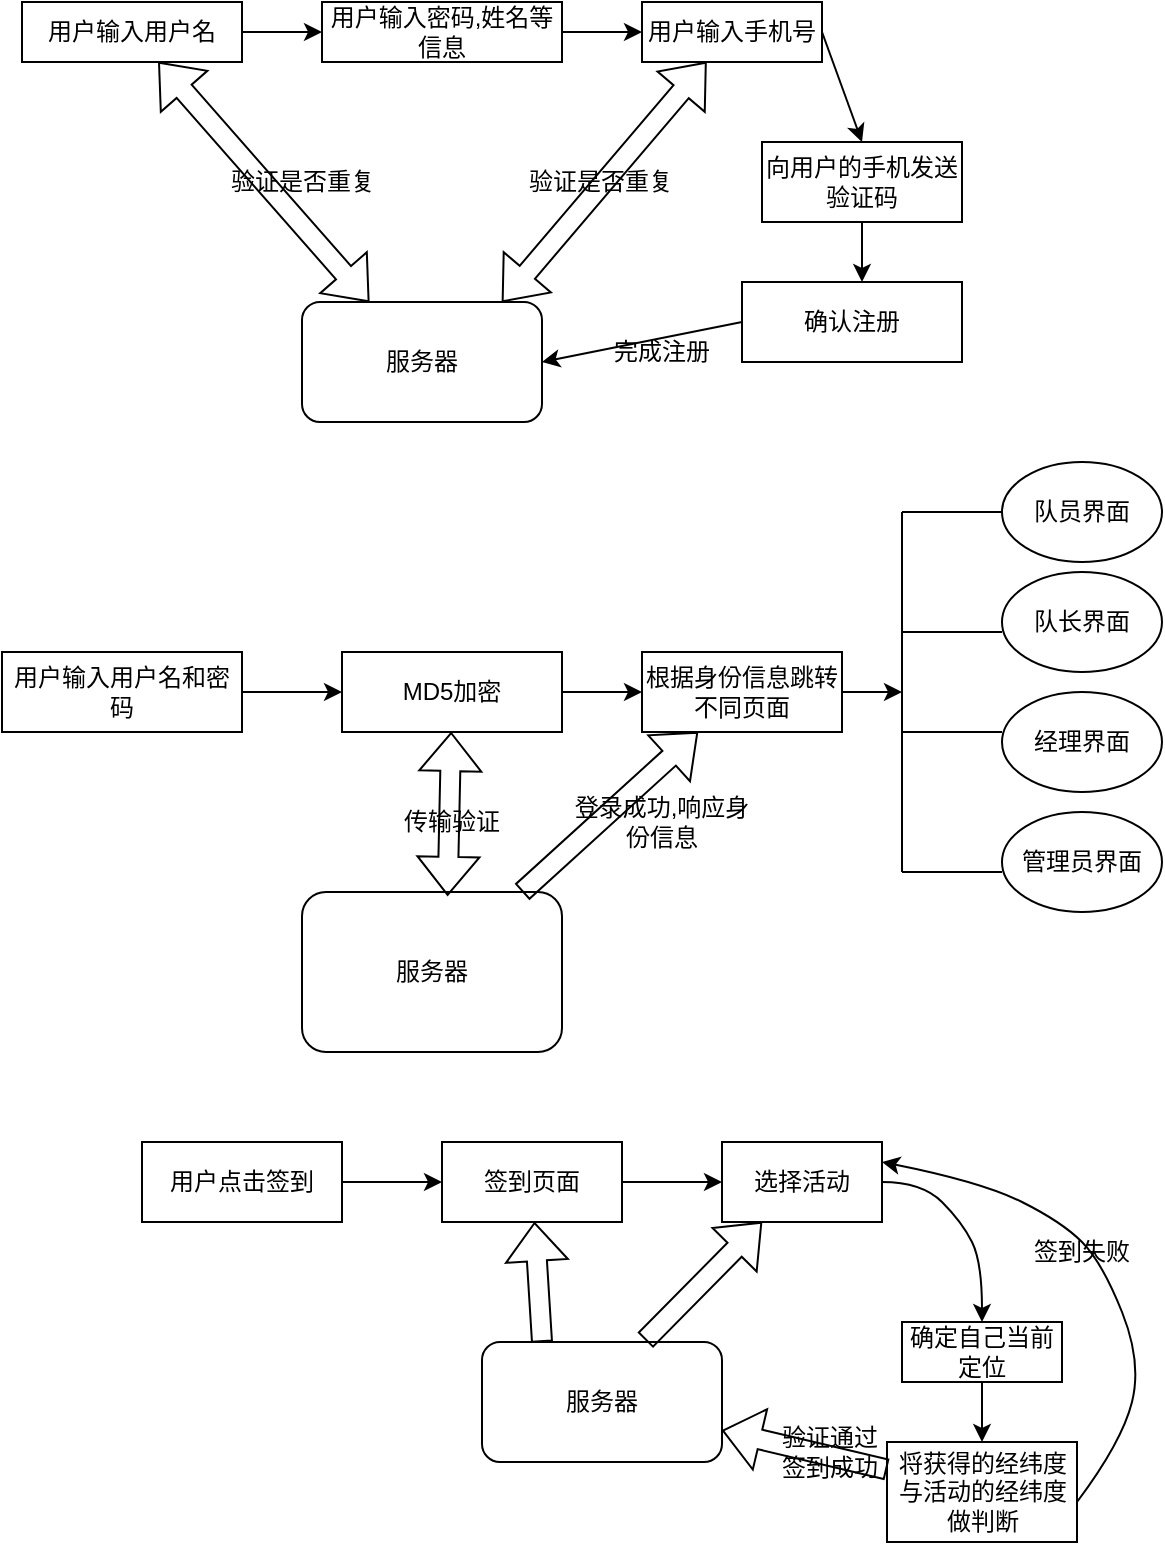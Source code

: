 <mxfile version="15.9.6" type="github">
  <diagram id="eNidESBqAF4DQQRwtHDU" name="Page-1">
    <mxGraphModel dx="860" dy="504" grid="1" gridSize="10" guides="1" tooltips="1" connect="1" arrows="1" fold="1" page="1" pageScale="1" pageWidth="827" pageHeight="1169" math="0" shadow="0">
      <root>
        <mxCell id="0" />
        <mxCell id="1" parent="0" />
        <mxCell id="4ROfBvnyiTyGRVdMDh3H-1" value="用户输入用户名" style="rounded=0;whiteSpace=wrap;html=1;" vertex="1" parent="1">
          <mxGeometry x="70" y="70" width="110" height="30" as="geometry" />
        </mxCell>
        <mxCell id="4ROfBvnyiTyGRVdMDh3H-2" value="服务器" style="rounded=1;whiteSpace=wrap;html=1;" vertex="1" parent="1">
          <mxGeometry x="210" y="220" width="120" height="60" as="geometry" />
        </mxCell>
        <mxCell id="4ROfBvnyiTyGRVdMDh3H-5" value="验证是否重复" style="text;html=1;align=center;verticalAlign=middle;resizable=0;points=[];autosize=1;strokeColor=none;fillColor=none;" vertex="1" parent="1">
          <mxGeometry x="165" y="150" width="90" height="20" as="geometry" />
        </mxCell>
        <mxCell id="4ROfBvnyiTyGRVdMDh3H-7" value="" style="endArrow=classic;html=1;rounded=0;exitX=1;exitY=0.5;exitDx=0;exitDy=0;" edge="1" parent="1" source="4ROfBvnyiTyGRVdMDh3H-1">
          <mxGeometry width="50" height="50" relative="1" as="geometry">
            <mxPoint x="190" y="85" as="sourcePoint" />
            <mxPoint x="220" y="85" as="targetPoint" />
          </mxGeometry>
        </mxCell>
        <mxCell id="4ROfBvnyiTyGRVdMDh3H-8" value="用户输入密码,姓名等信息" style="rounded=0;whiteSpace=wrap;html=1;" vertex="1" parent="1">
          <mxGeometry x="220" y="70" width="120" height="30" as="geometry" />
        </mxCell>
        <mxCell id="4ROfBvnyiTyGRVdMDh3H-10" value="用户输入手机号" style="rounded=0;whiteSpace=wrap;html=1;" vertex="1" parent="1">
          <mxGeometry x="380" y="70" width="90" height="30" as="geometry" />
        </mxCell>
        <mxCell id="4ROfBvnyiTyGRVdMDh3H-11" value="" style="endArrow=classic;html=1;rounded=0;exitX=1;exitY=0.5;exitDx=0;exitDy=0;entryX=0;entryY=0.5;entryDx=0;entryDy=0;" edge="1" parent="1" source="4ROfBvnyiTyGRVdMDh3H-8" target="4ROfBvnyiTyGRVdMDh3H-10">
          <mxGeometry width="50" height="50" relative="1" as="geometry">
            <mxPoint x="330" y="110" as="sourcePoint" />
            <mxPoint x="380" y="60" as="targetPoint" />
          </mxGeometry>
        </mxCell>
        <mxCell id="4ROfBvnyiTyGRVdMDh3H-12" value="" style="shape=flexArrow;endArrow=classic;startArrow=classic;html=1;rounded=0;" edge="1" parent="1" target="4ROfBvnyiTyGRVdMDh3H-10">
          <mxGeometry width="100" height="100" relative="1" as="geometry">
            <mxPoint x="310" y="220" as="sourcePoint" />
            <mxPoint x="410" y="120" as="targetPoint" />
          </mxGeometry>
        </mxCell>
        <mxCell id="4ROfBvnyiTyGRVdMDh3H-13" value="验证是否重复" style="text;html=1;align=center;verticalAlign=middle;resizable=0;points=[];autosize=1;strokeColor=none;fillColor=none;" vertex="1" parent="1">
          <mxGeometry x="314" y="150" width="90" height="20" as="geometry" />
        </mxCell>
        <mxCell id="4ROfBvnyiTyGRVdMDh3H-15" value="向用户的手机发送验证码" style="rounded=0;whiteSpace=wrap;html=1;" vertex="1" parent="1">
          <mxGeometry x="440" y="140" width="100" height="40" as="geometry" />
        </mxCell>
        <mxCell id="4ROfBvnyiTyGRVdMDh3H-20" value="" style="endArrow=classic;html=1;rounded=0;exitX=1;exitY=0.5;exitDx=0;exitDy=0;entryX=0.5;entryY=0;entryDx=0;entryDy=0;" edge="1" parent="1" source="4ROfBvnyiTyGRVdMDh3H-10" target="4ROfBvnyiTyGRVdMDh3H-15">
          <mxGeometry width="50" height="50" relative="1" as="geometry">
            <mxPoint x="480" y="150" as="sourcePoint" />
            <mxPoint x="530" y="100" as="targetPoint" />
          </mxGeometry>
        </mxCell>
        <mxCell id="4ROfBvnyiTyGRVdMDh3H-21" value="" style="endArrow=classic;html=1;rounded=0;exitX=0.5;exitY=1;exitDx=0;exitDy=0;" edge="1" parent="1" source="4ROfBvnyiTyGRVdMDh3H-15">
          <mxGeometry width="50" height="50" relative="1" as="geometry">
            <mxPoint x="480" y="250" as="sourcePoint" />
            <mxPoint x="490" y="210" as="targetPoint" />
          </mxGeometry>
        </mxCell>
        <mxCell id="4ROfBvnyiTyGRVdMDh3H-22" value="确认注册" style="rounded=0;whiteSpace=wrap;html=1;" vertex="1" parent="1">
          <mxGeometry x="430" y="210" width="110" height="40" as="geometry" />
        </mxCell>
        <mxCell id="4ROfBvnyiTyGRVdMDh3H-24" value="" style="shape=flexArrow;endArrow=classic;startArrow=classic;html=1;rounded=0;" edge="1" parent="1" source="4ROfBvnyiTyGRVdMDh3H-2" target="4ROfBvnyiTyGRVdMDh3H-1">
          <mxGeometry width="100" height="100" relative="1" as="geometry">
            <mxPoint x="140" y="210" as="sourcePoint" />
            <mxPoint x="240" y="110" as="targetPoint" />
          </mxGeometry>
        </mxCell>
        <mxCell id="4ROfBvnyiTyGRVdMDh3H-25" value="" style="endArrow=classic;html=1;rounded=0;exitX=0;exitY=0.5;exitDx=0;exitDy=0;entryX=1;entryY=0.5;entryDx=0;entryDy=0;" edge="1" parent="1" source="4ROfBvnyiTyGRVdMDh3H-22" target="4ROfBvnyiTyGRVdMDh3H-2">
          <mxGeometry width="50" height="50" relative="1" as="geometry">
            <mxPoint x="340" y="230" as="sourcePoint" />
            <mxPoint x="390" y="180" as="targetPoint" />
          </mxGeometry>
        </mxCell>
        <mxCell id="4ROfBvnyiTyGRVdMDh3H-26" value="完成注册" style="text;html=1;strokeColor=none;fillColor=none;align=center;verticalAlign=middle;whiteSpace=wrap;rounded=0;" vertex="1" parent="1">
          <mxGeometry x="360" y="230" width="60" height="30" as="geometry" />
        </mxCell>
        <mxCell id="4ROfBvnyiTyGRVdMDh3H-27" value="服务器" style="rounded=1;whiteSpace=wrap;html=1;" vertex="1" parent="1">
          <mxGeometry x="210" y="515" width="130" height="80" as="geometry" />
        </mxCell>
        <mxCell id="4ROfBvnyiTyGRVdMDh3H-28" value="用户输入用户名和密码" style="rounded=0;whiteSpace=wrap;html=1;" vertex="1" parent="1">
          <mxGeometry x="60" y="395" width="120" height="40" as="geometry" />
        </mxCell>
        <mxCell id="4ROfBvnyiTyGRVdMDh3H-29" value="" style="endArrow=classic;html=1;rounded=0;" edge="1" parent="1">
          <mxGeometry width="50" height="50" relative="1" as="geometry">
            <mxPoint x="180" y="415" as="sourcePoint" />
            <mxPoint x="230" y="415" as="targetPoint" />
          </mxGeometry>
        </mxCell>
        <mxCell id="4ROfBvnyiTyGRVdMDh3H-30" value="MD5加密" style="rounded=0;whiteSpace=wrap;html=1;" vertex="1" parent="1">
          <mxGeometry x="230" y="395" width="110" height="40" as="geometry" />
        </mxCell>
        <mxCell id="4ROfBvnyiTyGRVdMDh3H-33" value="" style="shape=flexArrow;endArrow=classic;startArrow=classic;html=1;rounded=0;exitX=0.56;exitY=0.024;exitDx=0;exitDy=0;exitPerimeter=0;" edge="1" parent="1" source="4ROfBvnyiTyGRVdMDh3H-27" target="4ROfBvnyiTyGRVdMDh3H-30">
          <mxGeometry width="100" height="100" relative="1" as="geometry">
            <mxPoint x="290" y="475" as="sourcePoint" />
            <mxPoint x="390" y="375" as="targetPoint" />
          </mxGeometry>
        </mxCell>
        <mxCell id="4ROfBvnyiTyGRVdMDh3H-35" value="传输验证" style="text;html=1;strokeColor=none;fillColor=none;align=center;verticalAlign=middle;whiteSpace=wrap;rounded=0;" vertex="1" parent="1">
          <mxGeometry x="255" y="465" width="60" height="30" as="geometry" />
        </mxCell>
        <mxCell id="4ROfBvnyiTyGRVdMDh3H-37" value="" style="endArrow=classic;html=1;rounded=0;" edge="1" parent="1">
          <mxGeometry width="50" height="50" relative="1" as="geometry">
            <mxPoint x="340" y="415" as="sourcePoint" />
            <mxPoint x="380" y="415" as="targetPoint" />
          </mxGeometry>
        </mxCell>
        <mxCell id="4ROfBvnyiTyGRVdMDh3H-38" value="根据身份信息跳转不同页面" style="rounded=0;whiteSpace=wrap;html=1;" vertex="1" parent="1">
          <mxGeometry x="380" y="395" width="100" height="40" as="geometry" />
        </mxCell>
        <mxCell id="4ROfBvnyiTyGRVdMDh3H-39" value="" style="shape=flexArrow;endArrow=classic;html=1;rounded=0;" edge="1" parent="1" target="4ROfBvnyiTyGRVdMDh3H-38">
          <mxGeometry width="50" height="50" relative="1" as="geometry">
            <mxPoint x="320" y="515" as="sourcePoint" />
            <mxPoint x="370" y="465" as="targetPoint" />
          </mxGeometry>
        </mxCell>
        <mxCell id="4ROfBvnyiTyGRVdMDh3H-40" value="登录成功,响应身份信息" style="text;html=1;strokeColor=none;fillColor=none;align=center;verticalAlign=middle;whiteSpace=wrap;rounded=0;" vertex="1" parent="1">
          <mxGeometry x="340" y="465" width="100" height="30" as="geometry" />
        </mxCell>
        <mxCell id="4ROfBvnyiTyGRVdMDh3H-45" value="" style="endArrow=classic;html=1;rounded=0;" edge="1" parent="1">
          <mxGeometry width="50" height="50" relative="1" as="geometry">
            <mxPoint x="480" y="415" as="sourcePoint" />
            <mxPoint x="510" y="415" as="targetPoint" />
          </mxGeometry>
        </mxCell>
        <mxCell id="4ROfBvnyiTyGRVdMDh3H-46" value="" style="endArrow=none;html=1;rounded=0;" edge="1" parent="1">
          <mxGeometry width="50" height="50" relative="1" as="geometry">
            <mxPoint x="510" y="505" as="sourcePoint" />
            <mxPoint x="510" y="325" as="targetPoint" />
          </mxGeometry>
        </mxCell>
        <mxCell id="4ROfBvnyiTyGRVdMDh3H-53" value="" style="endArrow=none;html=1;rounded=0;" edge="1" parent="1">
          <mxGeometry width="50" height="50" relative="1" as="geometry">
            <mxPoint x="510" y="325" as="sourcePoint" />
            <mxPoint x="560" y="325" as="targetPoint" />
          </mxGeometry>
        </mxCell>
        <mxCell id="4ROfBvnyiTyGRVdMDh3H-54" value="" style="endArrow=none;html=1;rounded=0;" edge="1" parent="1">
          <mxGeometry width="50" height="50" relative="1" as="geometry">
            <mxPoint x="510" y="385" as="sourcePoint" />
            <mxPoint x="560" y="385" as="targetPoint" />
          </mxGeometry>
        </mxCell>
        <mxCell id="4ROfBvnyiTyGRVdMDh3H-55" value="" style="endArrow=none;html=1;rounded=0;" edge="1" parent="1">
          <mxGeometry width="50" height="50" relative="1" as="geometry">
            <mxPoint x="510" y="435" as="sourcePoint" />
            <mxPoint x="560" y="435" as="targetPoint" />
          </mxGeometry>
        </mxCell>
        <mxCell id="4ROfBvnyiTyGRVdMDh3H-59" value="" style="endArrow=none;html=1;rounded=0;" edge="1" parent="1">
          <mxGeometry width="50" height="50" relative="1" as="geometry">
            <mxPoint x="510" y="505" as="sourcePoint" />
            <mxPoint x="560" y="505" as="targetPoint" />
          </mxGeometry>
        </mxCell>
        <mxCell id="4ROfBvnyiTyGRVdMDh3H-60" value="队员界面" style="ellipse;whiteSpace=wrap;html=1;" vertex="1" parent="1">
          <mxGeometry x="560" y="300" width="80" height="50" as="geometry" />
        </mxCell>
        <mxCell id="4ROfBvnyiTyGRVdMDh3H-61" value="队长界面" style="ellipse;whiteSpace=wrap;html=1;" vertex="1" parent="1">
          <mxGeometry x="560" y="355" width="80" height="50" as="geometry" />
        </mxCell>
        <mxCell id="4ROfBvnyiTyGRVdMDh3H-62" value="经理界面" style="ellipse;whiteSpace=wrap;html=1;" vertex="1" parent="1">
          <mxGeometry x="560" y="415" width="80" height="50" as="geometry" />
        </mxCell>
        <mxCell id="4ROfBvnyiTyGRVdMDh3H-63" value="管理员界面" style="ellipse;whiteSpace=wrap;html=1;" vertex="1" parent="1">
          <mxGeometry x="560" y="475" width="80" height="50" as="geometry" />
        </mxCell>
        <mxCell id="4ROfBvnyiTyGRVdMDh3H-64" value="用户点击签到" style="rounded=0;whiteSpace=wrap;html=1;" vertex="1" parent="1">
          <mxGeometry x="130" y="640" width="100" height="40" as="geometry" />
        </mxCell>
        <mxCell id="4ROfBvnyiTyGRVdMDh3H-65" value="" style="endArrow=classic;html=1;rounded=0;" edge="1" parent="1">
          <mxGeometry width="50" height="50" relative="1" as="geometry">
            <mxPoint x="230" y="660" as="sourcePoint" />
            <mxPoint x="280" y="660" as="targetPoint" />
          </mxGeometry>
        </mxCell>
        <mxCell id="4ROfBvnyiTyGRVdMDh3H-67" value="签到页面" style="rounded=0;whiteSpace=wrap;html=1;" vertex="1" parent="1">
          <mxGeometry x="280" y="640" width="90" height="40" as="geometry" />
        </mxCell>
        <mxCell id="4ROfBvnyiTyGRVdMDh3H-68" value="" style="endArrow=classic;html=1;rounded=0;" edge="1" parent="1">
          <mxGeometry width="50" height="50" relative="1" as="geometry">
            <mxPoint x="370" y="660" as="sourcePoint" />
            <mxPoint x="420" y="660" as="targetPoint" />
          </mxGeometry>
        </mxCell>
        <mxCell id="4ROfBvnyiTyGRVdMDh3H-70" value="选择活动" style="rounded=0;whiteSpace=wrap;html=1;" vertex="1" parent="1">
          <mxGeometry x="420" y="640" width="80" height="40" as="geometry" />
        </mxCell>
        <mxCell id="4ROfBvnyiTyGRVdMDh3H-71" value="服务器" style="rounded=1;whiteSpace=wrap;html=1;" vertex="1" parent="1">
          <mxGeometry x="300" y="740" width="120" height="60" as="geometry" />
        </mxCell>
        <mxCell id="4ROfBvnyiTyGRVdMDh3H-72" value="" style="shape=flexArrow;endArrow=classic;html=1;rounded=0;exitX=0.25;exitY=0;exitDx=0;exitDy=0;" edge="1" parent="1" source="4ROfBvnyiTyGRVdMDh3H-71" target="4ROfBvnyiTyGRVdMDh3H-67">
          <mxGeometry width="50" height="50" relative="1" as="geometry">
            <mxPoint x="330" y="750" as="sourcePoint" />
            <mxPoint x="380" y="700" as="targetPoint" />
          </mxGeometry>
        </mxCell>
        <mxCell id="4ROfBvnyiTyGRVdMDh3H-73" value="" style="shape=flexArrow;endArrow=classic;html=1;rounded=0;exitX=0.68;exitY=-0.014;exitDx=0;exitDy=0;exitPerimeter=0;" edge="1" parent="1" source="4ROfBvnyiTyGRVdMDh3H-71">
          <mxGeometry width="50" height="50" relative="1" as="geometry">
            <mxPoint x="410" y="730" as="sourcePoint" />
            <mxPoint x="440" y="680" as="targetPoint" />
          </mxGeometry>
        </mxCell>
        <mxCell id="4ROfBvnyiTyGRVdMDh3H-74" value="" style="curved=1;endArrow=classic;html=1;rounded=0;entryX=0.5;entryY=0;entryDx=0;entryDy=0;" edge="1" parent="1" target="4ROfBvnyiTyGRVdMDh3H-75">
          <mxGeometry width="50" height="50" relative="1" as="geometry">
            <mxPoint x="500" y="660" as="sourcePoint" />
            <mxPoint x="520" y="730" as="targetPoint" />
            <Array as="points">
              <mxPoint x="520" y="660" />
              <mxPoint x="540" y="680" />
              <mxPoint x="550" y="700" />
            </Array>
          </mxGeometry>
        </mxCell>
        <mxCell id="4ROfBvnyiTyGRVdMDh3H-75" value="确定自己当前定位" style="rounded=0;whiteSpace=wrap;html=1;" vertex="1" parent="1">
          <mxGeometry x="510" y="730" width="80" height="30" as="geometry" />
        </mxCell>
        <mxCell id="4ROfBvnyiTyGRVdMDh3H-76" value="" style="endArrow=classic;html=1;rounded=0;exitX=0.5;exitY=1;exitDx=0;exitDy=0;entryX=0.5;entryY=0;entryDx=0;entryDy=0;" edge="1" parent="1" source="4ROfBvnyiTyGRVdMDh3H-75" target="4ROfBvnyiTyGRVdMDh3H-77">
          <mxGeometry width="50" height="50" relative="1" as="geometry">
            <mxPoint x="520" y="820" as="sourcePoint" />
            <mxPoint x="520" y="790" as="targetPoint" />
          </mxGeometry>
        </mxCell>
        <mxCell id="4ROfBvnyiTyGRVdMDh3H-77" value="将获得的经纬度与活动的经纬度做判断" style="rounded=0;whiteSpace=wrap;html=1;" vertex="1" parent="1">
          <mxGeometry x="502.5" y="790" width="95" height="50" as="geometry" />
        </mxCell>
        <mxCell id="4ROfBvnyiTyGRVdMDh3H-80" value="" style="shape=flexArrow;endArrow=classic;html=1;rounded=0;" edge="1" parent="1" source="4ROfBvnyiTyGRVdMDh3H-77" target="4ROfBvnyiTyGRVdMDh3H-71">
          <mxGeometry width="50" height="50" relative="1" as="geometry">
            <mxPoint x="380" y="850" as="sourcePoint" />
            <mxPoint x="430" y="800" as="targetPoint" />
          </mxGeometry>
        </mxCell>
        <mxCell id="4ROfBvnyiTyGRVdMDh3H-82" value="验证通过&lt;br&gt;签到成功" style="text;html=1;strokeColor=none;fillColor=none;align=center;verticalAlign=middle;whiteSpace=wrap;rounded=0;" vertex="1" parent="1">
          <mxGeometry x="444" y="780" width="60" height="30" as="geometry" />
        </mxCell>
        <mxCell id="4ROfBvnyiTyGRVdMDh3H-83" value="" style="curved=1;endArrow=classic;html=1;rounded=0;entryX=1;entryY=0.25;entryDx=0;entryDy=0;" edge="1" parent="1" target="4ROfBvnyiTyGRVdMDh3H-70">
          <mxGeometry width="50" height="50" relative="1" as="geometry">
            <mxPoint x="597.5" y="820" as="sourcePoint" />
            <mxPoint x="647.5" y="770" as="targetPoint" />
            <Array as="points">
              <mxPoint x="620" y="790" />
              <mxPoint x="630" y="750" />
              <mxPoint x="610" y="700" />
              <mxPoint x="590" y="680" />
              <mxPoint x="550" y="660" />
            </Array>
          </mxGeometry>
        </mxCell>
        <mxCell id="4ROfBvnyiTyGRVdMDh3H-85" value="签到失败" style="text;html=1;strokeColor=none;fillColor=none;align=center;verticalAlign=middle;whiteSpace=wrap;rounded=0;" vertex="1" parent="1">
          <mxGeometry x="570" y="680" width="60" height="30" as="geometry" />
        </mxCell>
      </root>
    </mxGraphModel>
  </diagram>
</mxfile>

